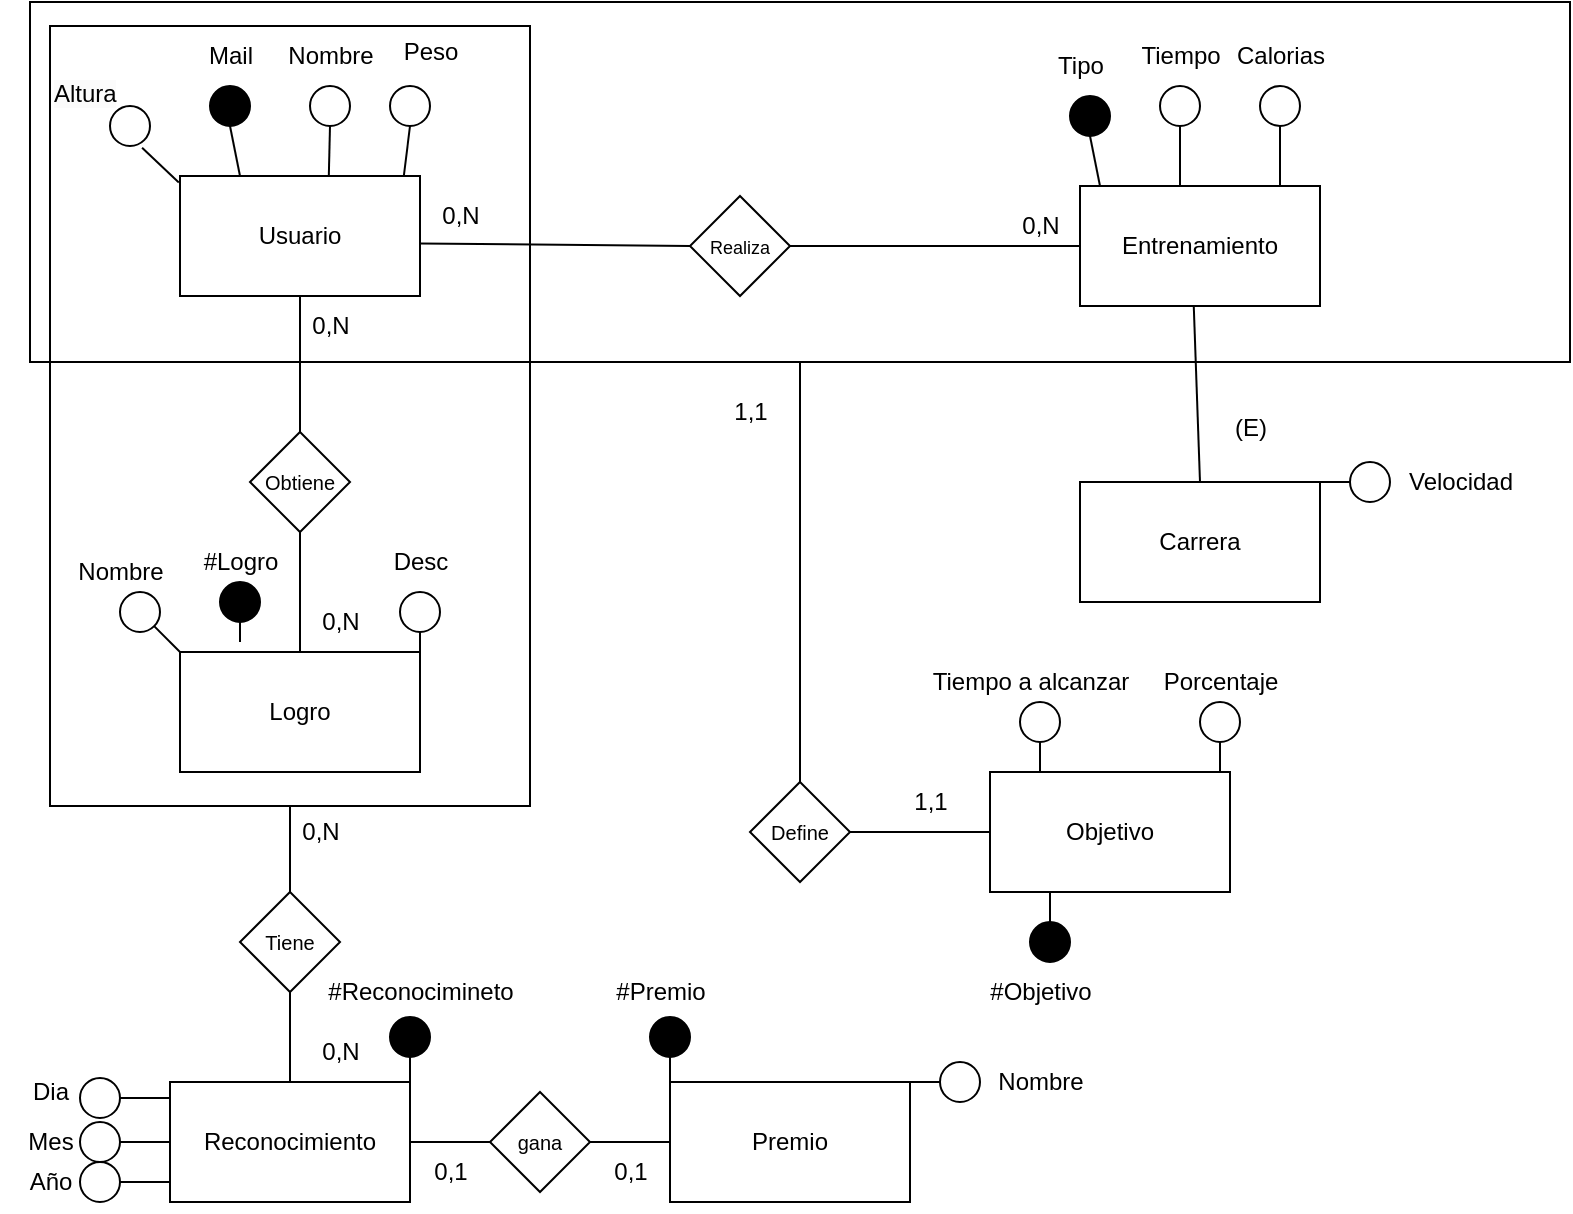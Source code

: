 <mxfile version="24.7.7">
  <diagram name="Page-1" id="ofE4GI5LdPA88Jd5I9RX">
    <mxGraphModel dx="1373" dy="699" grid="1" gridSize="10" guides="1" tooltips="1" connect="1" arrows="1" fold="1" page="1" pageScale="1" pageWidth="850" pageHeight="1100" math="0" shadow="0">
      <root>
        <mxCell id="0" />
        <mxCell id="1" parent="0" />
        <mxCell id="vq8Zm_3Bz0SDaqQIV0_r-52" value="" style="rounded=0;whiteSpace=wrap;html=1;fillColor=none;" parent="1" vertex="1">
          <mxGeometry x="560" y="330" width="770" height="180" as="geometry" />
        </mxCell>
        <mxCell id="vq8Zm_3Bz0SDaqQIV0_r-53" value="Usuario" style="rounded=0;whiteSpace=wrap;html=1;" parent="1" vertex="1">
          <mxGeometry x="635" y="417" width="120" height="60" as="geometry" />
        </mxCell>
        <mxCell id="vq8Zm_3Bz0SDaqQIV0_r-54" value="" style="ellipse;whiteSpace=wrap;html=1;aspect=fixed;fillColor=#000000;" parent="1" vertex="1">
          <mxGeometry x="650" y="372" width="20" height="20" as="geometry" />
        </mxCell>
        <mxCell id="vq8Zm_3Bz0SDaqQIV0_r-55" value="" style="endArrow=none;html=1;rounded=0;entryX=0.5;entryY=1;entryDx=0;entryDy=0;exitX=0.25;exitY=0;exitDx=0;exitDy=0;" parent="1" source="vq8Zm_3Bz0SDaqQIV0_r-53" target="vq8Zm_3Bz0SDaqQIV0_r-54" edge="1">
          <mxGeometry width="50" height="50" relative="1" as="geometry">
            <mxPoint x="610" y="422" as="sourcePoint" />
            <mxPoint x="660" y="372" as="targetPoint" />
          </mxGeometry>
        </mxCell>
        <mxCell id="vq8Zm_3Bz0SDaqQIV0_r-56" value="Mail" style="text;html=1;align=center;verticalAlign=middle;resizable=0;points=[];autosize=1;strokeColor=none;fillColor=none;" parent="1" vertex="1">
          <mxGeometry x="635" y="342" width="50" height="30" as="geometry" />
        </mxCell>
        <mxCell id="vq8Zm_3Bz0SDaqQIV0_r-57" value="" style="ellipse;whiteSpace=wrap;html=1;aspect=fixed;" parent="1" vertex="1">
          <mxGeometry x="700" y="372" width="20" height="20" as="geometry" />
        </mxCell>
        <mxCell id="vq8Zm_3Bz0SDaqQIV0_r-58" value="" style="endArrow=none;html=1;rounded=0;entryX=0.5;entryY=1;entryDx=0;entryDy=0;exitX=0.62;exitY=0.003;exitDx=0;exitDy=0;exitPerimeter=0;" parent="1" source="vq8Zm_3Bz0SDaqQIV0_r-53" target="vq8Zm_3Bz0SDaqQIV0_r-57" edge="1">
          <mxGeometry width="50" height="50" relative="1" as="geometry">
            <mxPoint x="710" y="422" as="sourcePoint" />
            <mxPoint x="710" y="372" as="targetPoint" />
          </mxGeometry>
        </mxCell>
        <mxCell id="vq8Zm_3Bz0SDaqQIV0_r-59" value="" style="ellipse;whiteSpace=wrap;html=1;aspect=fixed;" parent="1" vertex="1">
          <mxGeometry x="740" y="372" width="20" height="20" as="geometry" />
        </mxCell>
        <mxCell id="vq8Zm_3Bz0SDaqQIV0_r-60" value="" style="endArrow=none;html=1;rounded=0;entryX=0.5;entryY=1;entryDx=0;entryDy=0;exitX=0.933;exitY=-0.005;exitDx=0;exitDy=0;exitPerimeter=0;" parent="1" source="vq8Zm_3Bz0SDaqQIV0_r-53" target="vq8Zm_3Bz0SDaqQIV0_r-59" edge="1">
          <mxGeometry width="50" height="50" relative="1" as="geometry">
            <mxPoint x="750" y="422" as="sourcePoint" />
            <mxPoint x="750" y="372" as="targetPoint" />
          </mxGeometry>
        </mxCell>
        <mxCell id="vq8Zm_3Bz0SDaqQIV0_r-61" value="Nombre" style="text;html=1;align=center;verticalAlign=middle;resizable=0;points=[];autosize=1;strokeColor=none;fillColor=none;" parent="1" vertex="1">
          <mxGeometry x="675" y="342" width="70" height="30" as="geometry" />
        </mxCell>
        <mxCell id="vq8Zm_3Bz0SDaqQIV0_r-62" value="Peso" style="text;html=1;align=center;verticalAlign=middle;resizable=0;points=[];autosize=1;strokeColor=none;fillColor=none;" parent="1" vertex="1">
          <mxGeometry x="735" y="340" width="50" height="30" as="geometry" />
        </mxCell>
        <mxCell id="vq8Zm_3Bz0SDaqQIV0_r-63" value="" style="ellipse;whiteSpace=wrap;html=1;aspect=fixed;" parent="1" vertex="1">
          <mxGeometry x="600" y="382" width="20" height="20" as="geometry" />
        </mxCell>
        <mxCell id="vq8Zm_3Bz0SDaqQIV0_r-64" value="" style="endArrow=none;html=1;rounded=0;entryX=0.802;entryY=1.045;entryDx=0;entryDy=0;exitX=-0.005;exitY=0.055;exitDx=0;exitDy=0;exitPerimeter=0;entryPerimeter=0;" parent="1" source="vq8Zm_3Bz0SDaqQIV0_r-53" target="vq8Zm_3Bz0SDaqQIV0_r-63" edge="1">
          <mxGeometry width="50" height="50" relative="1" as="geometry">
            <mxPoint x="610" y="422" as="sourcePoint" />
            <mxPoint x="610" y="372" as="targetPoint" />
          </mxGeometry>
        </mxCell>
        <mxCell id="vq8Zm_3Bz0SDaqQIV0_r-65" value="&lt;span style=&quot;color: rgb(0, 0, 0); font-family: Helvetica; font-size: 12px; font-style: normal; font-variant-ligatures: normal; font-variant-caps: normal; font-weight: 400; letter-spacing: normal; orphans: 2; text-align: center; text-indent: 0px; text-transform: none; widows: 2; word-spacing: 0px; -webkit-text-stroke-width: 0px; white-space: nowrap; background-color: rgb(251, 251, 251); text-decoration-thickness: initial; text-decoration-style: initial; text-decoration-color: initial; display: inline !important; float: none;&quot;&gt;Altura&lt;/span&gt;" style="text;whiteSpace=wrap;html=1;" parent="1" vertex="1">
          <mxGeometry x="570" y="362" width="40" height="20" as="geometry" />
        </mxCell>
        <mxCell id="vq8Zm_3Bz0SDaqQIV0_r-66" value="&lt;font style=&quot;font-size: 9px;&quot;&gt;Realiza&lt;/font&gt;" style="rhombus;whiteSpace=wrap;html=1;" parent="1" vertex="1">
          <mxGeometry x="890" y="427" width="50" height="50" as="geometry" />
        </mxCell>
        <mxCell id="vq8Zm_3Bz0SDaqQIV0_r-67" value="Entrenamiento" style="rounded=0;whiteSpace=wrap;html=1;" parent="1" vertex="1">
          <mxGeometry x="1085" y="422" width="120" height="60" as="geometry" />
        </mxCell>
        <mxCell id="vq8Zm_3Bz0SDaqQIV0_r-68" value="" style="endArrow=none;html=1;rounded=0;exitX=0.999;exitY=0.563;exitDx=0;exitDy=0;exitPerimeter=0;entryX=0;entryY=0.5;entryDx=0;entryDy=0;" parent="1" source="vq8Zm_3Bz0SDaqQIV0_r-53" target="vq8Zm_3Bz0SDaqQIV0_r-66" edge="1">
          <mxGeometry width="50" height="50" relative="1" as="geometry">
            <mxPoint x="810" y="472" as="sourcePoint" />
            <mxPoint x="860" y="422" as="targetPoint" />
          </mxGeometry>
        </mxCell>
        <mxCell id="vq8Zm_3Bz0SDaqQIV0_r-69" value="" style="endArrow=none;html=1;rounded=0;exitX=1;exitY=0.5;exitDx=0;exitDy=0;entryX=0;entryY=0.5;entryDx=0;entryDy=0;" parent="1" source="vq8Zm_3Bz0SDaqQIV0_r-66" target="vq8Zm_3Bz0SDaqQIV0_r-67" edge="1">
          <mxGeometry width="50" height="50" relative="1" as="geometry">
            <mxPoint x="930" y="454" as="sourcePoint" />
            <mxPoint x="1090" y="450" as="targetPoint" />
          </mxGeometry>
        </mxCell>
        <mxCell id="vq8Zm_3Bz0SDaqQIV0_r-70" value="0,N" style="text;html=1;align=center;verticalAlign=middle;resizable=0;points=[];autosize=1;strokeColor=none;fillColor=none;" parent="1" vertex="1">
          <mxGeometry x="755" y="422" width="40" height="30" as="geometry" />
        </mxCell>
        <mxCell id="vq8Zm_3Bz0SDaqQIV0_r-71" value="0,N" style="text;html=1;align=center;verticalAlign=middle;resizable=0;points=[];autosize=1;strokeColor=none;fillColor=none;" parent="1" vertex="1">
          <mxGeometry x="1045" y="427" width="40" height="30" as="geometry" />
        </mxCell>
        <mxCell id="vq8Zm_3Bz0SDaqQIV0_r-72" value="&lt;font size=&quot;1&quot;&gt;Define&lt;/font&gt;" style="rhombus;whiteSpace=wrap;html=1;" parent="1" vertex="1">
          <mxGeometry x="920" y="720" width="50" height="50" as="geometry" />
        </mxCell>
        <mxCell id="vq8Zm_3Bz0SDaqQIV0_r-73" value="" style="endArrow=none;html=1;rounded=0;exitX=0.5;exitY=1;exitDx=0;exitDy=0;entryX=0.5;entryY=0;entryDx=0;entryDy=0;" parent="1" source="vq8Zm_3Bz0SDaqQIV0_r-52" target="vq8Zm_3Bz0SDaqQIV0_r-72" edge="1">
          <mxGeometry width="50" height="50" relative="1" as="geometry">
            <mxPoint x="735" y="722" as="sourcePoint" />
            <mxPoint x="880" y="722" as="targetPoint" />
          </mxGeometry>
        </mxCell>
        <mxCell id="vq8Zm_3Bz0SDaqQIV0_r-75" value="" style="endArrow=none;html=1;rounded=0;exitX=1;exitY=0.5;exitDx=0;exitDy=0;entryX=0;entryY=0.5;entryDx=0;entryDy=0;" parent="1" source="vq8Zm_3Bz0SDaqQIV0_r-72" target="vq8Zm_3Bz0SDaqQIV0_r-97" edge="1">
          <mxGeometry width="50" height="50" relative="1" as="geometry">
            <mxPoint x="965" y="721.71" as="sourcePoint" />
            <mxPoint x="1020" y="745" as="targetPoint" />
          </mxGeometry>
        </mxCell>
        <mxCell id="vq8Zm_3Bz0SDaqQIV0_r-76" value="1,1" style="text;html=1;align=center;verticalAlign=middle;resizable=0;points=[];autosize=1;strokeColor=none;fillColor=none;" parent="1" vertex="1">
          <mxGeometry x="900" y="520" width="40" height="30" as="geometry" />
        </mxCell>
        <mxCell id="vq8Zm_3Bz0SDaqQIV0_r-77" value="1,1" style="text;html=1;align=center;verticalAlign=middle;resizable=0;points=[];autosize=1;strokeColor=none;fillColor=none;" parent="1" vertex="1">
          <mxGeometry x="990" y="715" width="40" height="30" as="geometry" />
        </mxCell>
        <mxCell id="vq8Zm_3Bz0SDaqQIV0_r-78" value="" style="ellipse;whiteSpace=wrap;html=1;aspect=fixed;fillColor=#000000;" parent="1" vertex="1">
          <mxGeometry x="1080" y="377" width="20" height="20" as="geometry" />
        </mxCell>
        <mxCell id="vq8Zm_3Bz0SDaqQIV0_r-79" value="" style="endArrow=none;html=1;rounded=0;entryX=0.5;entryY=1;entryDx=0;entryDy=0;exitX=0.25;exitY=0;exitDx=0;exitDy=0;" parent="1" target="vq8Zm_3Bz0SDaqQIV0_r-78" edge="1">
          <mxGeometry width="50" height="50" relative="1" as="geometry">
            <mxPoint x="1095" y="422" as="sourcePoint" />
            <mxPoint x="1090" y="377" as="targetPoint" />
          </mxGeometry>
        </mxCell>
        <mxCell id="vq8Zm_3Bz0SDaqQIV0_r-80" value="Tipo" style="text;html=1;align=center;verticalAlign=middle;resizable=0;points=[];autosize=1;strokeColor=none;fillColor=none;" parent="1" vertex="1">
          <mxGeometry x="1060" y="347" width="50" height="30" as="geometry" />
        </mxCell>
        <mxCell id="vq8Zm_3Bz0SDaqQIV0_r-81" value="" style="ellipse;whiteSpace=wrap;html=1;aspect=fixed;" parent="1" vertex="1">
          <mxGeometry x="1125" y="372" width="20" height="20" as="geometry" />
        </mxCell>
        <mxCell id="vq8Zm_3Bz0SDaqQIV0_r-82" value="" style="endArrow=none;html=1;rounded=0;entryX=0.5;entryY=1;entryDx=0;entryDy=0;exitX=0.25;exitY=0;exitDx=0;exitDy=0;" parent="1" target="vq8Zm_3Bz0SDaqQIV0_r-81" edge="1">
          <mxGeometry width="50" height="50" relative="1" as="geometry">
            <mxPoint x="1135" y="422" as="sourcePoint" />
            <mxPoint x="1135" y="372" as="targetPoint" />
          </mxGeometry>
        </mxCell>
        <mxCell id="vq8Zm_3Bz0SDaqQIV0_r-83" value="Tiempo" style="text;html=1;align=center;verticalAlign=middle;resizable=0;points=[];autosize=1;strokeColor=none;fillColor=none;" parent="1" vertex="1">
          <mxGeometry x="1105" y="342" width="60" height="30" as="geometry" />
        </mxCell>
        <mxCell id="vq8Zm_3Bz0SDaqQIV0_r-84" value="" style="ellipse;whiteSpace=wrap;html=1;aspect=fixed;" parent="1" vertex="1">
          <mxGeometry x="1175" y="372" width="20" height="20" as="geometry" />
        </mxCell>
        <mxCell id="vq8Zm_3Bz0SDaqQIV0_r-85" value="" style="endArrow=none;html=1;rounded=0;entryX=0.5;entryY=1;entryDx=0;entryDy=0;exitX=0.25;exitY=0;exitDx=0;exitDy=0;" parent="1" target="vq8Zm_3Bz0SDaqQIV0_r-84" edge="1">
          <mxGeometry width="50" height="50" relative="1" as="geometry">
            <mxPoint x="1185" y="422" as="sourcePoint" />
            <mxPoint x="1185" y="372" as="targetPoint" />
          </mxGeometry>
        </mxCell>
        <mxCell id="vq8Zm_3Bz0SDaqQIV0_r-86" value="Calorias" style="text;html=1;align=center;verticalAlign=middle;resizable=0;points=[];autosize=1;strokeColor=none;fillColor=none;" parent="1" vertex="1">
          <mxGeometry x="1150" y="342" width="70" height="30" as="geometry" />
        </mxCell>
        <mxCell id="vq8Zm_3Bz0SDaqQIV0_r-90" value="Carrera" style="rounded=0;whiteSpace=wrap;html=1;" parent="1" vertex="1">
          <mxGeometry x="1085" y="570" width="120" height="60" as="geometry" />
        </mxCell>
        <mxCell id="vq8Zm_3Bz0SDaqQIV0_r-92" value="" style="endArrow=none;html=1;rounded=0;entryX=0.474;entryY=1;entryDx=0;entryDy=0;entryPerimeter=0;exitX=0.5;exitY=0;exitDx=0;exitDy=0;" parent="1" source="vq8Zm_3Bz0SDaqQIV0_r-90" target="vq8Zm_3Bz0SDaqQIV0_r-67" edge="1">
          <mxGeometry width="50" height="50" relative="1" as="geometry">
            <mxPoint x="950" y="550" as="sourcePoint" />
            <mxPoint x="1000" y="500" as="targetPoint" />
          </mxGeometry>
        </mxCell>
        <mxCell id="vq8Zm_3Bz0SDaqQIV0_r-93" value="(E)" style="text;html=1;align=center;verticalAlign=middle;resizable=0;points=[];autosize=1;strokeColor=none;fillColor=none;" parent="1" vertex="1">
          <mxGeometry x="1150" y="528" width="40" height="30" as="geometry" />
        </mxCell>
        <mxCell id="vq8Zm_3Bz0SDaqQIV0_r-94" value="" style="ellipse;whiteSpace=wrap;html=1;aspect=fixed;" parent="1" vertex="1">
          <mxGeometry x="1220" y="560" width="20" height="20" as="geometry" />
        </mxCell>
        <mxCell id="vq8Zm_3Bz0SDaqQIV0_r-95" value="" style="endArrow=none;html=1;rounded=0;entryX=0;entryY=0.5;entryDx=0;entryDy=0;exitX=1;exitY=0;exitDx=0;exitDy=0;" parent="1" source="vq8Zm_3Bz0SDaqQIV0_r-90" target="vq8Zm_3Bz0SDaqQIV0_r-94" edge="1">
          <mxGeometry width="50" height="50" relative="1" as="geometry">
            <mxPoint x="1220" y="580" as="sourcePoint" />
            <mxPoint x="1250" y="560" as="targetPoint" />
          </mxGeometry>
        </mxCell>
        <mxCell id="vq8Zm_3Bz0SDaqQIV0_r-96" value="Velocidad" style="text;html=1;align=center;verticalAlign=middle;resizable=0;points=[];autosize=1;strokeColor=none;fillColor=none;" parent="1" vertex="1">
          <mxGeometry x="1235" y="555" width="80" height="30" as="geometry" />
        </mxCell>
        <mxCell id="vq8Zm_3Bz0SDaqQIV0_r-97" value="Objetivo" style="rounded=0;whiteSpace=wrap;html=1;" parent="1" vertex="1">
          <mxGeometry x="1040" y="715" width="120" height="60" as="geometry" />
        </mxCell>
        <mxCell id="vq8Zm_3Bz0SDaqQIV0_r-98" value="" style="ellipse;whiteSpace=wrap;html=1;aspect=fixed;" parent="1" vertex="1">
          <mxGeometry x="1055" y="680" width="20" height="20" as="geometry" />
        </mxCell>
        <mxCell id="vq8Zm_3Bz0SDaqQIV0_r-99" value="" style="endArrow=none;html=1;rounded=0;entryX=0.5;entryY=1;entryDx=0;entryDy=0;exitX=0.25;exitY=0;exitDx=0;exitDy=0;" parent="1" target="vq8Zm_3Bz0SDaqQIV0_r-98" edge="1">
          <mxGeometry width="50" height="50" relative="1" as="geometry">
            <mxPoint x="1065" y="715" as="sourcePoint" />
            <mxPoint x="1065" y="665" as="targetPoint" />
          </mxGeometry>
        </mxCell>
        <mxCell id="vq8Zm_3Bz0SDaqQIV0_r-100" value="Tiempo a alcanzar" style="text;html=1;align=center;verticalAlign=middle;resizable=0;points=[];autosize=1;strokeColor=none;fillColor=none;" parent="1" vertex="1">
          <mxGeometry x="1000" y="655" width="120" height="30" as="geometry" />
        </mxCell>
        <mxCell id="vq8Zm_3Bz0SDaqQIV0_r-101" value="" style="ellipse;whiteSpace=wrap;html=1;aspect=fixed;" parent="1" vertex="1">
          <mxGeometry x="1145" y="680" width="20" height="20" as="geometry" />
        </mxCell>
        <mxCell id="vq8Zm_3Bz0SDaqQIV0_r-102" value="" style="endArrow=none;html=1;rounded=0;entryX=0.5;entryY=1;entryDx=0;entryDy=0;exitX=0.25;exitY=0;exitDx=0;exitDy=0;" parent="1" target="vq8Zm_3Bz0SDaqQIV0_r-101" edge="1">
          <mxGeometry width="50" height="50" relative="1" as="geometry">
            <mxPoint x="1155" y="715" as="sourcePoint" />
            <mxPoint x="1155" y="665" as="targetPoint" />
          </mxGeometry>
        </mxCell>
        <mxCell id="vq8Zm_3Bz0SDaqQIV0_r-103" value="Porcentaje" style="text;html=1;align=center;verticalAlign=middle;resizable=0;points=[];autosize=1;strokeColor=none;fillColor=none;" parent="1" vertex="1">
          <mxGeometry x="1115" y="655" width="80" height="30" as="geometry" />
        </mxCell>
        <mxCell id="vq8Zm_3Bz0SDaqQIV0_r-106" value="" style="ellipse;whiteSpace=wrap;html=1;aspect=fixed;fillColor=#000000;" parent="1" vertex="1">
          <mxGeometry x="1060" y="790" width="20" height="20" as="geometry" />
        </mxCell>
        <mxCell id="vq8Zm_3Bz0SDaqQIV0_r-107" value="" style="endArrow=none;html=1;rounded=0;entryX=0.5;entryY=0;entryDx=0;entryDy=0;exitX=0.25;exitY=1;exitDx=0;exitDy=0;" parent="1" source="vq8Zm_3Bz0SDaqQIV0_r-97" target="vq8Zm_3Bz0SDaqQIV0_r-106" edge="1">
          <mxGeometry width="50" height="50" relative="1" as="geometry">
            <mxPoint x="1080" y="875" as="sourcePoint" />
            <mxPoint x="1075" y="830" as="targetPoint" />
          </mxGeometry>
        </mxCell>
        <mxCell id="vq8Zm_3Bz0SDaqQIV0_r-109" value="#Objetivo" style="text;html=1;align=center;verticalAlign=middle;resizable=0;points=[];autosize=1;strokeColor=none;fillColor=none;" parent="1" vertex="1">
          <mxGeometry x="1030" y="810" width="70" height="30" as="geometry" />
        </mxCell>
        <mxCell id="vq8Zm_3Bz0SDaqQIV0_r-112" value="&lt;font size=&quot;1&quot;&gt;Obtiene&lt;/font&gt;" style="rhombus;whiteSpace=wrap;html=1;" parent="1" vertex="1">
          <mxGeometry x="670" y="545" width="50" height="50" as="geometry" />
        </mxCell>
        <mxCell id="vq8Zm_3Bz0SDaqQIV0_r-113" value="" style="endArrow=none;html=1;rounded=0;exitX=0.5;exitY=1;exitDx=0;exitDy=0;entryX=0.5;entryY=0;entryDx=0;entryDy=0;" parent="1" source="vq8Zm_3Bz0SDaqQIV0_r-53" target="vq8Zm_3Bz0SDaqQIV0_r-112" edge="1">
          <mxGeometry width="50" height="50" relative="1" as="geometry">
            <mxPoint x="690" y="477" as="sourcePoint" />
            <mxPoint x="625" y="689" as="targetPoint" />
          </mxGeometry>
        </mxCell>
        <mxCell id="vq8Zm_3Bz0SDaqQIV0_r-114" value="" style="endArrow=none;html=1;rounded=0;exitX=0.5;exitY=1;exitDx=0;exitDy=0;entryX=0.5;entryY=0;entryDx=0;entryDy=0;" parent="1" source="vq8Zm_3Bz0SDaqQIV0_r-112" target="vq8Zm_3Bz0SDaqQIV0_r-117" edge="1">
          <mxGeometry width="50" height="50" relative="1" as="geometry">
            <mxPoint x="710" y="688.71" as="sourcePoint" />
            <mxPoint x="695" y="680" as="targetPoint" />
          </mxGeometry>
        </mxCell>
        <mxCell id="vq8Zm_3Bz0SDaqQIV0_r-117" value="Logro" style="rounded=0;whiteSpace=wrap;html=1;" parent="1" vertex="1">
          <mxGeometry x="635" y="655" width="120" height="60" as="geometry" />
        </mxCell>
        <mxCell id="vq8Zm_3Bz0SDaqQIV0_r-120" value="0,N" style="text;html=1;align=center;verticalAlign=middle;resizable=0;points=[];autosize=1;strokeColor=none;fillColor=none;" parent="1" vertex="1">
          <mxGeometry x="695" y="625" width="40" height="30" as="geometry" />
        </mxCell>
        <mxCell id="vq8Zm_3Bz0SDaqQIV0_r-121" value="0,N" style="text;html=1;align=center;verticalAlign=middle;resizable=0;points=[];autosize=1;strokeColor=none;fillColor=none;" parent="1" vertex="1">
          <mxGeometry x="690" y="477" width="40" height="30" as="geometry" />
        </mxCell>
        <mxCell id="vq8Zm_3Bz0SDaqQIV0_r-125" value="" style="rounded=0;whiteSpace=wrap;html=1;fillColor=none;" parent="1" vertex="1">
          <mxGeometry x="570" y="342" width="240" height="390" as="geometry" />
        </mxCell>
        <mxCell id="vq8Zm_3Bz0SDaqQIV0_r-126" value="" style="endArrow=none;html=1;rounded=0;exitX=0.5;exitY=1;exitDx=0;exitDy=0;entryX=0.5;entryY=0;entryDx=0;entryDy=0;" parent="1" source="vq8Zm_3Bz0SDaqQIV0_r-125" target="vq8Zm_3Bz0SDaqQIV0_r-127" edge="1">
          <mxGeometry width="50" height="50" relative="1" as="geometry">
            <mxPoint x="689.71" y="735" as="sourcePoint" />
            <mxPoint x="690" y="810" as="targetPoint" />
          </mxGeometry>
        </mxCell>
        <mxCell id="vq8Zm_3Bz0SDaqQIV0_r-127" value="&lt;font size=&quot;1&quot;&gt;Tiene&lt;/font&gt;" style="rhombus;whiteSpace=wrap;html=1;" parent="1" vertex="1">
          <mxGeometry x="665" y="775" width="50" height="50" as="geometry" />
        </mxCell>
        <mxCell id="vq8Zm_3Bz0SDaqQIV0_r-128" value="" style="endArrow=none;html=1;rounded=0;exitX=0.5;exitY=1;exitDx=0;exitDy=0;entryX=0.5;entryY=0;entryDx=0;entryDy=0;" parent="1" source="vq8Zm_3Bz0SDaqQIV0_r-127" target="vq8Zm_3Bz0SDaqQIV0_r-129" edge="1">
          <mxGeometry width="50" height="50" relative="1" as="geometry">
            <mxPoint x="735" y="770" as="sourcePoint" />
            <mxPoint x="690" y="870" as="targetPoint" />
          </mxGeometry>
        </mxCell>
        <mxCell id="vq8Zm_3Bz0SDaqQIV0_r-129" value="Reconocimiento" style="rounded=0;whiteSpace=wrap;html=1;" parent="1" vertex="1">
          <mxGeometry x="630" y="870" width="120" height="60" as="geometry" />
        </mxCell>
        <mxCell id="vq8Zm_3Bz0SDaqQIV0_r-130" value="0,N" style="text;html=1;align=center;verticalAlign=middle;resizable=0;points=[];autosize=1;strokeColor=none;fillColor=none;" parent="1" vertex="1">
          <mxGeometry x="695" y="840" width="40" height="30" as="geometry" />
        </mxCell>
        <mxCell id="vq8Zm_3Bz0SDaqQIV0_r-131" value="0,N" style="text;html=1;align=center;verticalAlign=middle;resizable=0;points=[];autosize=1;strokeColor=none;fillColor=none;" parent="1" vertex="1">
          <mxGeometry x="685" y="730" width="40" height="30" as="geometry" />
        </mxCell>
        <mxCell id="vq8Zm_3Bz0SDaqQIV0_r-132" value="" style="ellipse;whiteSpace=wrap;html=1;aspect=fixed;" parent="1" vertex="1">
          <mxGeometry x="605" y="625" width="20" height="20" as="geometry" />
        </mxCell>
        <mxCell id="vq8Zm_3Bz0SDaqQIV0_r-133" value="" style="endArrow=none;html=1;rounded=0;entryX=1;entryY=1;entryDx=0;entryDy=0;exitX=0;exitY=0;exitDx=0;exitDy=0;" parent="1" source="vq8Zm_3Bz0SDaqQIV0_r-117" target="vq8Zm_3Bz0SDaqQIV0_r-132" edge="1">
          <mxGeometry width="50" height="50" relative="1" as="geometry">
            <mxPoint x="460" y="640" as="sourcePoint" />
            <mxPoint x="640" y="605" as="targetPoint" />
          </mxGeometry>
        </mxCell>
        <mxCell id="vq8Zm_3Bz0SDaqQIV0_r-134" value="Nombre" style="text;html=1;align=center;verticalAlign=middle;resizable=0;points=[];autosize=1;strokeColor=none;fillColor=none;" parent="1" vertex="1">
          <mxGeometry x="570" y="600" width="70" height="30" as="geometry" />
        </mxCell>
        <mxCell id="vq8Zm_3Bz0SDaqQIV0_r-137" value="" style="ellipse;whiteSpace=wrap;html=1;aspect=fixed;" parent="1" vertex="1">
          <mxGeometry x="745" y="625" width="20" height="20" as="geometry" />
        </mxCell>
        <mxCell id="vq8Zm_3Bz0SDaqQIV0_r-138" value="" style="endArrow=none;html=1;rounded=0;entryX=0.5;entryY=1;entryDx=0;entryDy=0;" parent="1" target="vq8Zm_3Bz0SDaqQIV0_r-137" edge="1">
          <mxGeometry width="50" height="50" relative="1" as="geometry">
            <mxPoint x="755" y="655" as="sourcePoint" />
            <mxPoint x="755" y="605" as="targetPoint" />
          </mxGeometry>
        </mxCell>
        <mxCell id="vq8Zm_3Bz0SDaqQIV0_r-139" value="Desc" style="text;html=1;align=center;verticalAlign=middle;resizable=0;points=[];autosize=1;strokeColor=none;fillColor=none;" parent="1" vertex="1">
          <mxGeometry x="730" y="595" width="50" height="30" as="geometry" />
        </mxCell>
        <mxCell id="vq8Zm_3Bz0SDaqQIV0_r-140" value="Dia" style="text;html=1;align=center;verticalAlign=middle;resizable=0;points=[];autosize=1;strokeColor=none;fillColor=none;" parent="1" vertex="1">
          <mxGeometry x="550" y="860" width="40" height="30" as="geometry" />
        </mxCell>
        <mxCell id="vq8Zm_3Bz0SDaqQIV0_r-141" value="" style="ellipse;whiteSpace=wrap;html=1;aspect=fixed;" parent="1" vertex="1">
          <mxGeometry x="585" y="868" width="20" height="20" as="geometry" />
        </mxCell>
        <mxCell id="vq8Zm_3Bz0SDaqQIV0_r-142" value="" style="endArrow=none;html=1;rounded=0;entryX=1;entryY=0.5;entryDx=0;entryDy=0;" parent="1" target="vq8Zm_3Bz0SDaqQIV0_r-141" edge="1">
          <mxGeometry width="50" height="50" relative="1" as="geometry">
            <mxPoint x="630" y="878" as="sourcePoint" />
            <mxPoint x="760" y="858" as="targetPoint" />
          </mxGeometry>
        </mxCell>
        <mxCell id="vq8Zm_3Bz0SDaqQIV0_r-146" value="" style="ellipse;whiteSpace=wrap;html=1;aspect=fixed;fillColor=#000000;" parent="1" vertex="1">
          <mxGeometry x="655" y="620" width="20" height="20" as="geometry" />
        </mxCell>
        <mxCell id="vq8Zm_3Bz0SDaqQIV0_r-147" value="" style="endArrow=none;html=1;rounded=0;entryX=0.5;entryY=1;entryDx=0;entryDy=0;exitX=0.25;exitY=0;exitDx=0;exitDy=0;" parent="1" target="vq8Zm_3Bz0SDaqQIV0_r-146" edge="1">
          <mxGeometry width="50" height="50" relative="1" as="geometry">
            <mxPoint x="665" y="650" as="sourcePoint" />
            <mxPoint x="665" y="600" as="targetPoint" />
          </mxGeometry>
        </mxCell>
        <mxCell id="vq8Zm_3Bz0SDaqQIV0_r-148" value="#Logro" style="text;html=1;align=center;verticalAlign=middle;resizable=0;points=[];autosize=1;strokeColor=none;fillColor=none;" parent="1" vertex="1">
          <mxGeometry x="635" y="595" width="60" height="30" as="geometry" />
        </mxCell>
        <mxCell id="vq8Zm_3Bz0SDaqQIV0_r-149" value="" style="ellipse;whiteSpace=wrap;html=1;aspect=fixed;" parent="1" vertex="1">
          <mxGeometry x="585" y="890" width="20" height="20" as="geometry" />
        </mxCell>
        <mxCell id="vq8Zm_3Bz0SDaqQIV0_r-150" value="" style="endArrow=none;html=1;rounded=0;entryX=1;entryY=0.5;entryDx=0;entryDy=0;" parent="1" target="vq8Zm_3Bz0SDaqQIV0_r-149" edge="1">
          <mxGeometry width="50" height="50" relative="1" as="geometry">
            <mxPoint x="630" y="900" as="sourcePoint" />
            <mxPoint x="760" y="880" as="targetPoint" />
          </mxGeometry>
        </mxCell>
        <mxCell id="vq8Zm_3Bz0SDaqQIV0_r-151" value="" style="ellipse;whiteSpace=wrap;html=1;aspect=fixed;" parent="1" vertex="1">
          <mxGeometry x="585" y="910" width="20" height="20" as="geometry" />
        </mxCell>
        <mxCell id="vq8Zm_3Bz0SDaqQIV0_r-152" value="" style="endArrow=none;html=1;rounded=0;entryX=1;entryY=0.5;entryDx=0;entryDy=0;" parent="1" target="vq8Zm_3Bz0SDaqQIV0_r-151" edge="1">
          <mxGeometry width="50" height="50" relative="1" as="geometry">
            <mxPoint x="630" y="920" as="sourcePoint" />
            <mxPoint x="760" y="900" as="targetPoint" />
          </mxGeometry>
        </mxCell>
        <mxCell id="vq8Zm_3Bz0SDaqQIV0_r-153" value="Mes" style="text;html=1;align=center;verticalAlign=middle;resizable=0;points=[];autosize=1;strokeColor=none;fillColor=none;" parent="1" vertex="1">
          <mxGeometry x="545" y="885" width="50" height="30" as="geometry" />
        </mxCell>
        <mxCell id="vq8Zm_3Bz0SDaqQIV0_r-154" value="Año" style="text;html=1;align=center;verticalAlign=middle;resizable=0;points=[];autosize=1;strokeColor=none;fillColor=none;" parent="1" vertex="1">
          <mxGeometry x="550" y="905" width="40" height="30" as="geometry" />
        </mxCell>
        <mxCell id="vq8Zm_3Bz0SDaqQIV0_r-155" value="" style="ellipse;whiteSpace=wrap;html=1;aspect=fixed;fillColor=#000000;" parent="1" vertex="1">
          <mxGeometry x="740" y="837.5" width="20" height="20" as="geometry" />
        </mxCell>
        <mxCell id="vq8Zm_3Bz0SDaqQIV0_r-156" value="" style="endArrow=none;html=1;rounded=0;entryX=0.5;entryY=1;entryDx=0;entryDy=0;exitX=1;exitY=0;exitDx=0;exitDy=0;" parent="1" target="vq8Zm_3Bz0SDaqQIV0_r-155" edge="1">
          <mxGeometry width="50" height="50" relative="1" as="geometry">
            <mxPoint x="750" y="922.5" as="sourcePoint" />
            <mxPoint x="750" y="817.5" as="targetPoint" />
          </mxGeometry>
        </mxCell>
        <mxCell id="wYnYIR9-aPvDFoW_NQ6S-3" value="#Reconocimineto" style="text;html=1;align=center;verticalAlign=middle;resizable=0;points=[];autosize=1;strokeColor=none;fillColor=none;" vertex="1" parent="1">
          <mxGeometry x="695" y="810" width="120" height="30" as="geometry" />
        </mxCell>
        <mxCell id="wYnYIR9-aPvDFoW_NQ6S-4" value="&lt;font size=&quot;1&quot;&gt;gana&lt;/font&gt;" style="rhombus;whiteSpace=wrap;html=1;" vertex="1" parent="1">
          <mxGeometry x="790" y="875" width="50" height="50" as="geometry" />
        </mxCell>
        <mxCell id="wYnYIR9-aPvDFoW_NQ6S-5" value="Premio" style="rounded=0;whiteSpace=wrap;html=1;" vertex="1" parent="1">
          <mxGeometry x="880" y="870" width="120" height="60" as="geometry" />
        </mxCell>
        <mxCell id="wYnYIR9-aPvDFoW_NQ6S-6" value="" style="endArrow=none;html=1;rounded=0;entryX=0;entryY=0.5;entryDx=0;entryDy=0;exitX=1;exitY=0.5;exitDx=0;exitDy=0;" edge="1" parent="1" source="vq8Zm_3Bz0SDaqQIV0_r-129" target="wYnYIR9-aPvDFoW_NQ6S-4">
          <mxGeometry width="50" height="50" relative="1" as="geometry">
            <mxPoint x="790" y="990" as="sourcePoint" />
            <mxPoint x="840" y="940" as="targetPoint" />
          </mxGeometry>
        </mxCell>
        <mxCell id="wYnYIR9-aPvDFoW_NQ6S-7" value="" style="endArrow=none;html=1;rounded=0;entryX=0;entryY=0.5;entryDx=0;entryDy=0;exitX=1;exitY=0.5;exitDx=0;exitDy=0;" edge="1" parent="1" source="wYnYIR9-aPvDFoW_NQ6S-4" target="wYnYIR9-aPvDFoW_NQ6S-5">
          <mxGeometry width="50" height="50" relative="1" as="geometry">
            <mxPoint x="830" y="990" as="sourcePoint" />
            <mxPoint x="880" y="940" as="targetPoint" />
          </mxGeometry>
        </mxCell>
        <mxCell id="wYnYIR9-aPvDFoW_NQ6S-8" value="" style="ellipse;whiteSpace=wrap;html=1;aspect=fixed;fillColor=#000000;" vertex="1" parent="1">
          <mxGeometry x="870" y="837.5" width="20" height="20" as="geometry" />
        </mxCell>
        <mxCell id="wYnYIR9-aPvDFoW_NQ6S-9" value="" style="endArrow=none;html=1;rounded=0;entryX=0.5;entryY=1;entryDx=0;entryDy=0;exitX=0;exitY=0;exitDx=0;exitDy=0;" edge="1" target="wYnYIR9-aPvDFoW_NQ6S-8" parent="1" source="wYnYIR9-aPvDFoW_NQ6S-5">
          <mxGeometry width="50" height="50" relative="1" as="geometry">
            <mxPoint x="880" y="866.0" as="sourcePoint" />
            <mxPoint x="870" y="820.0" as="targetPoint" />
          </mxGeometry>
        </mxCell>
        <mxCell id="wYnYIR9-aPvDFoW_NQ6S-10" value="#Premio" style="text;html=1;align=center;verticalAlign=middle;resizable=0;points=[];autosize=1;strokeColor=none;fillColor=none;" vertex="1" parent="1">
          <mxGeometry x="840" y="810" width="70" height="30" as="geometry" />
        </mxCell>
        <mxCell id="wYnYIR9-aPvDFoW_NQ6S-11" value="" style="ellipse;whiteSpace=wrap;html=1;aspect=fixed;" vertex="1" parent="1">
          <mxGeometry x="1015" y="860" width="20" height="20" as="geometry" />
        </mxCell>
        <mxCell id="wYnYIR9-aPvDFoW_NQ6S-12" value="" style="endArrow=none;html=1;rounded=0;entryX=0;entryY=0.5;entryDx=0;entryDy=0;exitX=1;exitY=0;exitDx=0;exitDy=0;" edge="1" target="wYnYIR9-aPvDFoW_NQ6S-11" parent="1">
          <mxGeometry width="50" height="50" relative="1" as="geometry">
            <mxPoint x="990" y="870" as="sourcePoint" />
            <mxPoint x="1230" y="645" as="targetPoint" />
          </mxGeometry>
        </mxCell>
        <mxCell id="wYnYIR9-aPvDFoW_NQ6S-13" value="Nombre" style="text;html=1;align=center;verticalAlign=middle;resizable=0;points=[];autosize=1;strokeColor=none;fillColor=none;" vertex="1" parent="1">
          <mxGeometry x="1030" y="855" width="70" height="30" as="geometry" />
        </mxCell>
        <mxCell id="wYnYIR9-aPvDFoW_NQ6S-14" value="0,1" style="text;html=1;align=center;verticalAlign=middle;resizable=0;points=[];autosize=1;strokeColor=none;fillColor=none;" vertex="1" parent="1">
          <mxGeometry x="840" y="900" width="40" height="30" as="geometry" />
        </mxCell>
        <mxCell id="wYnYIR9-aPvDFoW_NQ6S-15" value="0,1" style="text;html=1;align=center;verticalAlign=middle;resizable=0;points=[];autosize=1;strokeColor=none;fillColor=none;" vertex="1" parent="1">
          <mxGeometry x="750" y="900" width="40" height="30" as="geometry" />
        </mxCell>
      </root>
    </mxGraphModel>
  </diagram>
</mxfile>
